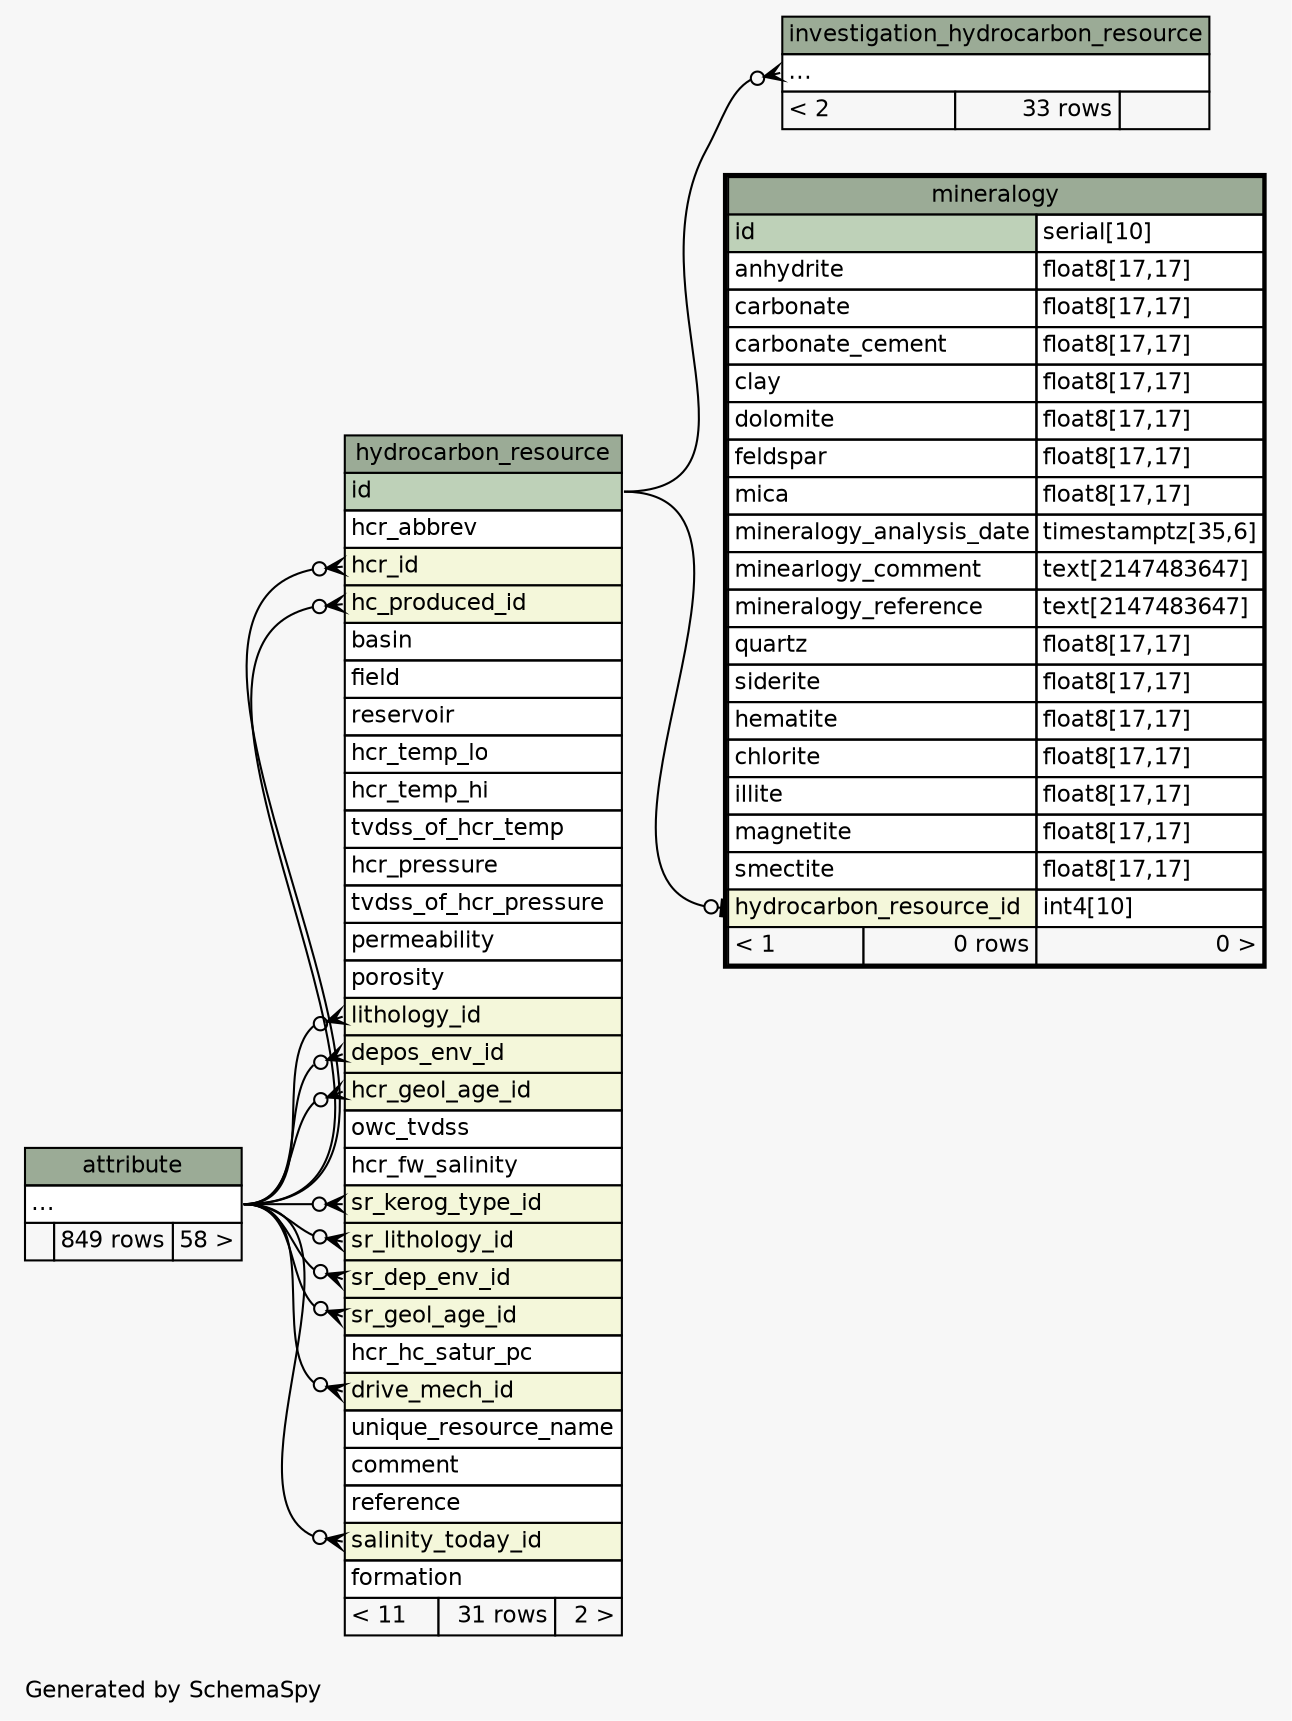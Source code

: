 // dot 2.38.0 on Windows 7 6.1
// SchemaSpy rev 590
digraph "twoDegreesRelationshipsDiagram" {
  graph [
    rankdir="RL"
    bgcolor="#f7f7f7"
    label="\nGenerated by SchemaSpy"
    labeljust="l"
    nodesep="0.18"
    ranksep="0.46"
    fontname="Helvetica"
    fontsize="11"
  ];
  node [
    fontname="Helvetica"
    fontsize="11"
    shape="plaintext"
  ];
  edge [
    arrowsize="0.8"
  ];
  "hydrocarbon_resource":"depos_env_id":w -> "attribute":"elipses":e [arrowhead=none dir=back arrowtail=crowodot];
  "hydrocarbon_resource":"drive_mech_id":w -> "attribute":"elipses":e [arrowhead=none dir=back arrowtail=crowodot];
  "hydrocarbon_resource":"hc_produced_id":w -> "attribute":"elipses":e [arrowhead=none dir=back arrowtail=crowodot];
  "hydrocarbon_resource":"hcr_geol_age_id":w -> "attribute":"elipses":e [arrowhead=none dir=back arrowtail=crowodot];
  "hydrocarbon_resource":"hcr_id":w -> "attribute":"elipses":e [arrowhead=none dir=back arrowtail=crowodot];
  "hydrocarbon_resource":"lithology_id":w -> "attribute":"elipses":e [arrowhead=none dir=back arrowtail=crowodot];
  "hydrocarbon_resource":"salinity_today_id":w -> "attribute":"elipses":e [arrowhead=none dir=back arrowtail=crowodot];
  "hydrocarbon_resource":"sr_dep_env_id":w -> "attribute":"elipses":e [arrowhead=none dir=back arrowtail=crowodot];
  "hydrocarbon_resource":"sr_geol_age_id":w -> "attribute":"elipses":e [arrowhead=none dir=back arrowtail=crowodot];
  "hydrocarbon_resource":"sr_kerog_type_id":w -> "attribute":"elipses":e [arrowhead=none dir=back arrowtail=crowodot];
  "hydrocarbon_resource":"sr_lithology_id":w -> "attribute":"elipses":e [arrowhead=none dir=back arrowtail=crowodot];
  "investigation_hydrocarbon_resource":"elipses":w -> "hydrocarbon_resource":"id":e [arrowhead=none dir=back arrowtail=crowodot];
  "mineralogy":"hydrocarbon_resource_id":w -> "hydrocarbon_resource":"id":e [arrowhead=none dir=back arrowtail=teeodot];
  "attribute" [
    label=<
    <TABLE BORDER="0" CELLBORDER="1" CELLSPACING="0" BGCOLOR="#ffffff">
      <TR><TD COLSPAN="3" BGCOLOR="#9bab96" ALIGN="CENTER">attribute</TD></TR>
      <TR><TD PORT="elipses" COLSPAN="3" ALIGN="LEFT">...</TD></TR>
      <TR><TD ALIGN="LEFT" BGCOLOR="#f7f7f7">  </TD><TD ALIGN="RIGHT" BGCOLOR="#f7f7f7">849 rows</TD><TD ALIGN="RIGHT" BGCOLOR="#f7f7f7">58 &gt;</TD></TR>
    </TABLE>>
    URL="attribute.html"
    tooltip="attribute"
  ];
  "hydrocarbon_resource" [
    label=<
    <TABLE BORDER="0" CELLBORDER="1" CELLSPACING="0" BGCOLOR="#ffffff">
      <TR><TD COLSPAN="3" BGCOLOR="#9bab96" ALIGN="CENTER">hydrocarbon_resource</TD></TR>
      <TR><TD PORT="id" COLSPAN="3" BGCOLOR="#bed1b8" ALIGN="LEFT">id</TD></TR>
      <TR><TD PORT="hcr_abbrev" COLSPAN="3" ALIGN="LEFT">hcr_abbrev</TD></TR>
      <TR><TD PORT="hcr_id" COLSPAN="3" BGCOLOR="#f4f7da" ALIGN="LEFT">hcr_id</TD></TR>
      <TR><TD PORT="hc_produced_id" COLSPAN="3" BGCOLOR="#f4f7da" ALIGN="LEFT">hc_produced_id</TD></TR>
      <TR><TD PORT="basin" COLSPAN="3" ALIGN="LEFT">basin</TD></TR>
      <TR><TD PORT="field" COLSPAN="3" ALIGN="LEFT">field</TD></TR>
      <TR><TD PORT="reservoir" COLSPAN="3" ALIGN="LEFT">reservoir</TD></TR>
      <TR><TD PORT="hcr_temp_lo" COLSPAN="3" ALIGN="LEFT">hcr_temp_lo</TD></TR>
      <TR><TD PORT="hcr_temp_hi" COLSPAN="3" ALIGN="LEFT">hcr_temp_hi</TD></TR>
      <TR><TD PORT="tvdss_of_hcr_temp" COLSPAN="3" ALIGN="LEFT">tvdss_of_hcr_temp</TD></TR>
      <TR><TD PORT="hcr_pressure" COLSPAN="3" ALIGN="LEFT">hcr_pressure</TD></TR>
      <TR><TD PORT="tvdss_of_hcr_pressure" COLSPAN="3" ALIGN="LEFT">tvdss_of_hcr_pressure</TD></TR>
      <TR><TD PORT="permeability" COLSPAN="3" ALIGN="LEFT">permeability</TD></TR>
      <TR><TD PORT="porosity" COLSPAN="3" ALIGN="LEFT">porosity</TD></TR>
      <TR><TD PORT="lithology_id" COLSPAN="3" BGCOLOR="#f4f7da" ALIGN="LEFT">lithology_id</TD></TR>
      <TR><TD PORT="depos_env_id" COLSPAN="3" BGCOLOR="#f4f7da" ALIGN="LEFT">depos_env_id</TD></TR>
      <TR><TD PORT="hcr_geol_age_id" COLSPAN="3" BGCOLOR="#f4f7da" ALIGN="LEFT">hcr_geol_age_id</TD></TR>
      <TR><TD PORT="owc_tvdss" COLSPAN="3" ALIGN="LEFT">owc_tvdss</TD></TR>
      <TR><TD PORT="hcr_fw_salinity" COLSPAN="3" ALIGN="LEFT">hcr_fw_salinity</TD></TR>
      <TR><TD PORT="sr_kerog_type_id" COLSPAN="3" BGCOLOR="#f4f7da" ALIGN="LEFT">sr_kerog_type_id</TD></TR>
      <TR><TD PORT="sr_lithology_id" COLSPAN="3" BGCOLOR="#f4f7da" ALIGN="LEFT">sr_lithology_id</TD></TR>
      <TR><TD PORT="sr_dep_env_id" COLSPAN="3" BGCOLOR="#f4f7da" ALIGN="LEFT">sr_dep_env_id</TD></TR>
      <TR><TD PORT="sr_geol_age_id" COLSPAN="3" BGCOLOR="#f4f7da" ALIGN="LEFT">sr_geol_age_id</TD></TR>
      <TR><TD PORT="hcr_hc_satur_pc" COLSPAN="3" ALIGN="LEFT">hcr_hc_satur_pc</TD></TR>
      <TR><TD PORT="drive_mech_id" COLSPAN="3" BGCOLOR="#f4f7da" ALIGN="LEFT">drive_mech_id</TD></TR>
      <TR><TD PORT="unique_resource_name" COLSPAN="3" ALIGN="LEFT">unique_resource_name</TD></TR>
      <TR><TD PORT="comment" COLSPAN="3" ALIGN="LEFT">comment</TD></TR>
      <TR><TD PORT="reference" COLSPAN="3" ALIGN="LEFT">reference</TD></TR>
      <TR><TD PORT="salinity_today_id" COLSPAN="3" BGCOLOR="#f4f7da" ALIGN="LEFT">salinity_today_id</TD></TR>
      <TR><TD PORT="formation" COLSPAN="3" ALIGN="LEFT">formation</TD></TR>
      <TR><TD ALIGN="LEFT" BGCOLOR="#f7f7f7">&lt; 11</TD><TD ALIGN="RIGHT" BGCOLOR="#f7f7f7">31 rows</TD><TD ALIGN="RIGHT" BGCOLOR="#f7f7f7">2 &gt;</TD></TR>
    </TABLE>>
    URL="hydrocarbon_resource.html"
    tooltip="hydrocarbon_resource"
  ];
  "investigation_hydrocarbon_resource" [
    label=<
    <TABLE BORDER="0" CELLBORDER="1" CELLSPACING="0" BGCOLOR="#ffffff">
      <TR><TD COLSPAN="3" BGCOLOR="#9bab96" ALIGN="CENTER">investigation_hydrocarbon_resource</TD></TR>
      <TR><TD PORT="elipses" COLSPAN="3" ALIGN="LEFT">...</TD></TR>
      <TR><TD ALIGN="LEFT" BGCOLOR="#f7f7f7">&lt; 2</TD><TD ALIGN="RIGHT" BGCOLOR="#f7f7f7">33 rows</TD><TD ALIGN="RIGHT" BGCOLOR="#f7f7f7">  </TD></TR>
    </TABLE>>
    URL="investigation_hydrocarbon_resource.html"
    tooltip="investigation_hydrocarbon_resource"
  ];
  "mineralogy" [
    label=<
    <TABLE BORDER="2" CELLBORDER="1" CELLSPACING="0" BGCOLOR="#ffffff">
      <TR><TD COLSPAN="3" BGCOLOR="#9bab96" ALIGN="CENTER">mineralogy</TD></TR>
      <TR><TD PORT="id" COLSPAN="2" BGCOLOR="#bed1b8" ALIGN="LEFT">id</TD><TD PORT="id.type" ALIGN="LEFT">serial[10]</TD></TR>
      <TR><TD PORT="anhydrite" COLSPAN="2" ALIGN="LEFT">anhydrite</TD><TD PORT="anhydrite.type" ALIGN="LEFT">float8[17,17]</TD></TR>
      <TR><TD PORT="carbonate" COLSPAN="2" ALIGN="LEFT">carbonate</TD><TD PORT="carbonate.type" ALIGN="LEFT">float8[17,17]</TD></TR>
      <TR><TD PORT="carbonate_cement" COLSPAN="2" ALIGN="LEFT">carbonate_cement</TD><TD PORT="carbonate_cement.type" ALIGN="LEFT">float8[17,17]</TD></TR>
      <TR><TD PORT="clay" COLSPAN="2" ALIGN="LEFT">clay</TD><TD PORT="clay.type" ALIGN="LEFT">float8[17,17]</TD></TR>
      <TR><TD PORT="dolomite" COLSPAN="2" ALIGN="LEFT">dolomite</TD><TD PORT="dolomite.type" ALIGN="LEFT">float8[17,17]</TD></TR>
      <TR><TD PORT="feldspar" COLSPAN="2" ALIGN="LEFT">feldspar</TD><TD PORT="feldspar.type" ALIGN="LEFT">float8[17,17]</TD></TR>
      <TR><TD PORT="mica" COLSPAN="2" ALIGN="LEFT">mica</TD><TD PORT="mica.type" ALIGN="LEFT">float8[17,17]</TD></TR>
      <TR><TD PORT="mineralogy_analysis_date" COLSPAN="2" ALIGN="LEFT">mineralogy_analysis_date</TD><TD PORT="mineralogy_analysis_date.type" ALIGN="LEFT">timestamptz[35,6]</TD></TR>
      <TR><TD PORT="minearlogy_comment" COLSPAN="2" ALIGN="LEFT">minearlogy_comment</TD><TD PORT="minearlogy_comment.type" ALIGN="LEFT">text[2147483647]</TD></TR>
      <TR><TD PORT="mineralogy_reference" COLSPAN="2" ALIGN="LEFT">mineralogy_reference</TD><TD PORT="mineralogy_reference.type" ALIGN="LEFT">text[2147483647]</TD></TR>
      <TR><TD PORT="quartz" COLSPAN="2" ALIGN="LEFT">quartz</TD><TD PORT="quartz.type" ALIGN="LEFT">float8[17,17]</TD></TR>
      <TR><TD PORT="siderite" COLSPAN="2" ALIGN="LEFT">siderite</TD><TD PORT="siderite.type" ALIGN="LEFT">float8[17,17]</TD></TR>
      <TR><TD PORT="hematite" COLSPAN="2" ALIGN="LEFT">hematite</TD><TD PORT="hematite.type" ALIGN="LEFT">float8[17,17]</TD></TR>
      <TR><TD PORT="chlorite" COLSPAN="2" ALIGN="LEFT">chlorite</TD><TD PORT="chlorite.type" ALIGN="LEFT">float8[17,17]</TD></TR>
      <TR><TD PORT="illite" COLSPAN="2" ALIGN="LEFT">illite</TD><TD PORT="illite.type" ALIGN="LEFT">float8[17,17]</TD></TR>
      <TR><TD PORT="magnetite" COLSPAN="2" ALIGN="LEFT">magnetite</TD><TD PORT="magnetite.type" ALIGN="LEFT">float8[17,17]</TD></TR>
      <TR><TD PORT="smectite" COLSPAN="2" ALIGN="LEFT">smectite</TD><TD PORT="smectite.type" ALIGN="LEFT">float8[17,17]</TD></TR>
      <TR><TD PORT="hydrocarbon_resource_id" COLSPAN="2" BGCOLOR="#f4f7da" ALIGN="LEFT">hydrocarbon_resource_id</TD><TD PORT="hydrocarbon_resource_id.type" ALIGN="LEFT">int4[10]</TD></TR>
      <TR><TD ALIGN="LEFT" BGCOLOR="#f7f7f7">&lt; 1</TD><TD ALIGN="RIGHT" BGCOLOR="#f7f7f7">0 rows</TD><TD ALIGN="RIGHT" BGCOLOR="#f7f7f7">0 &gt;</TD></TR>
    </TABLE>>
    URL="mineralogy.html"
    tooltip="mineralogy"
  ];
}
